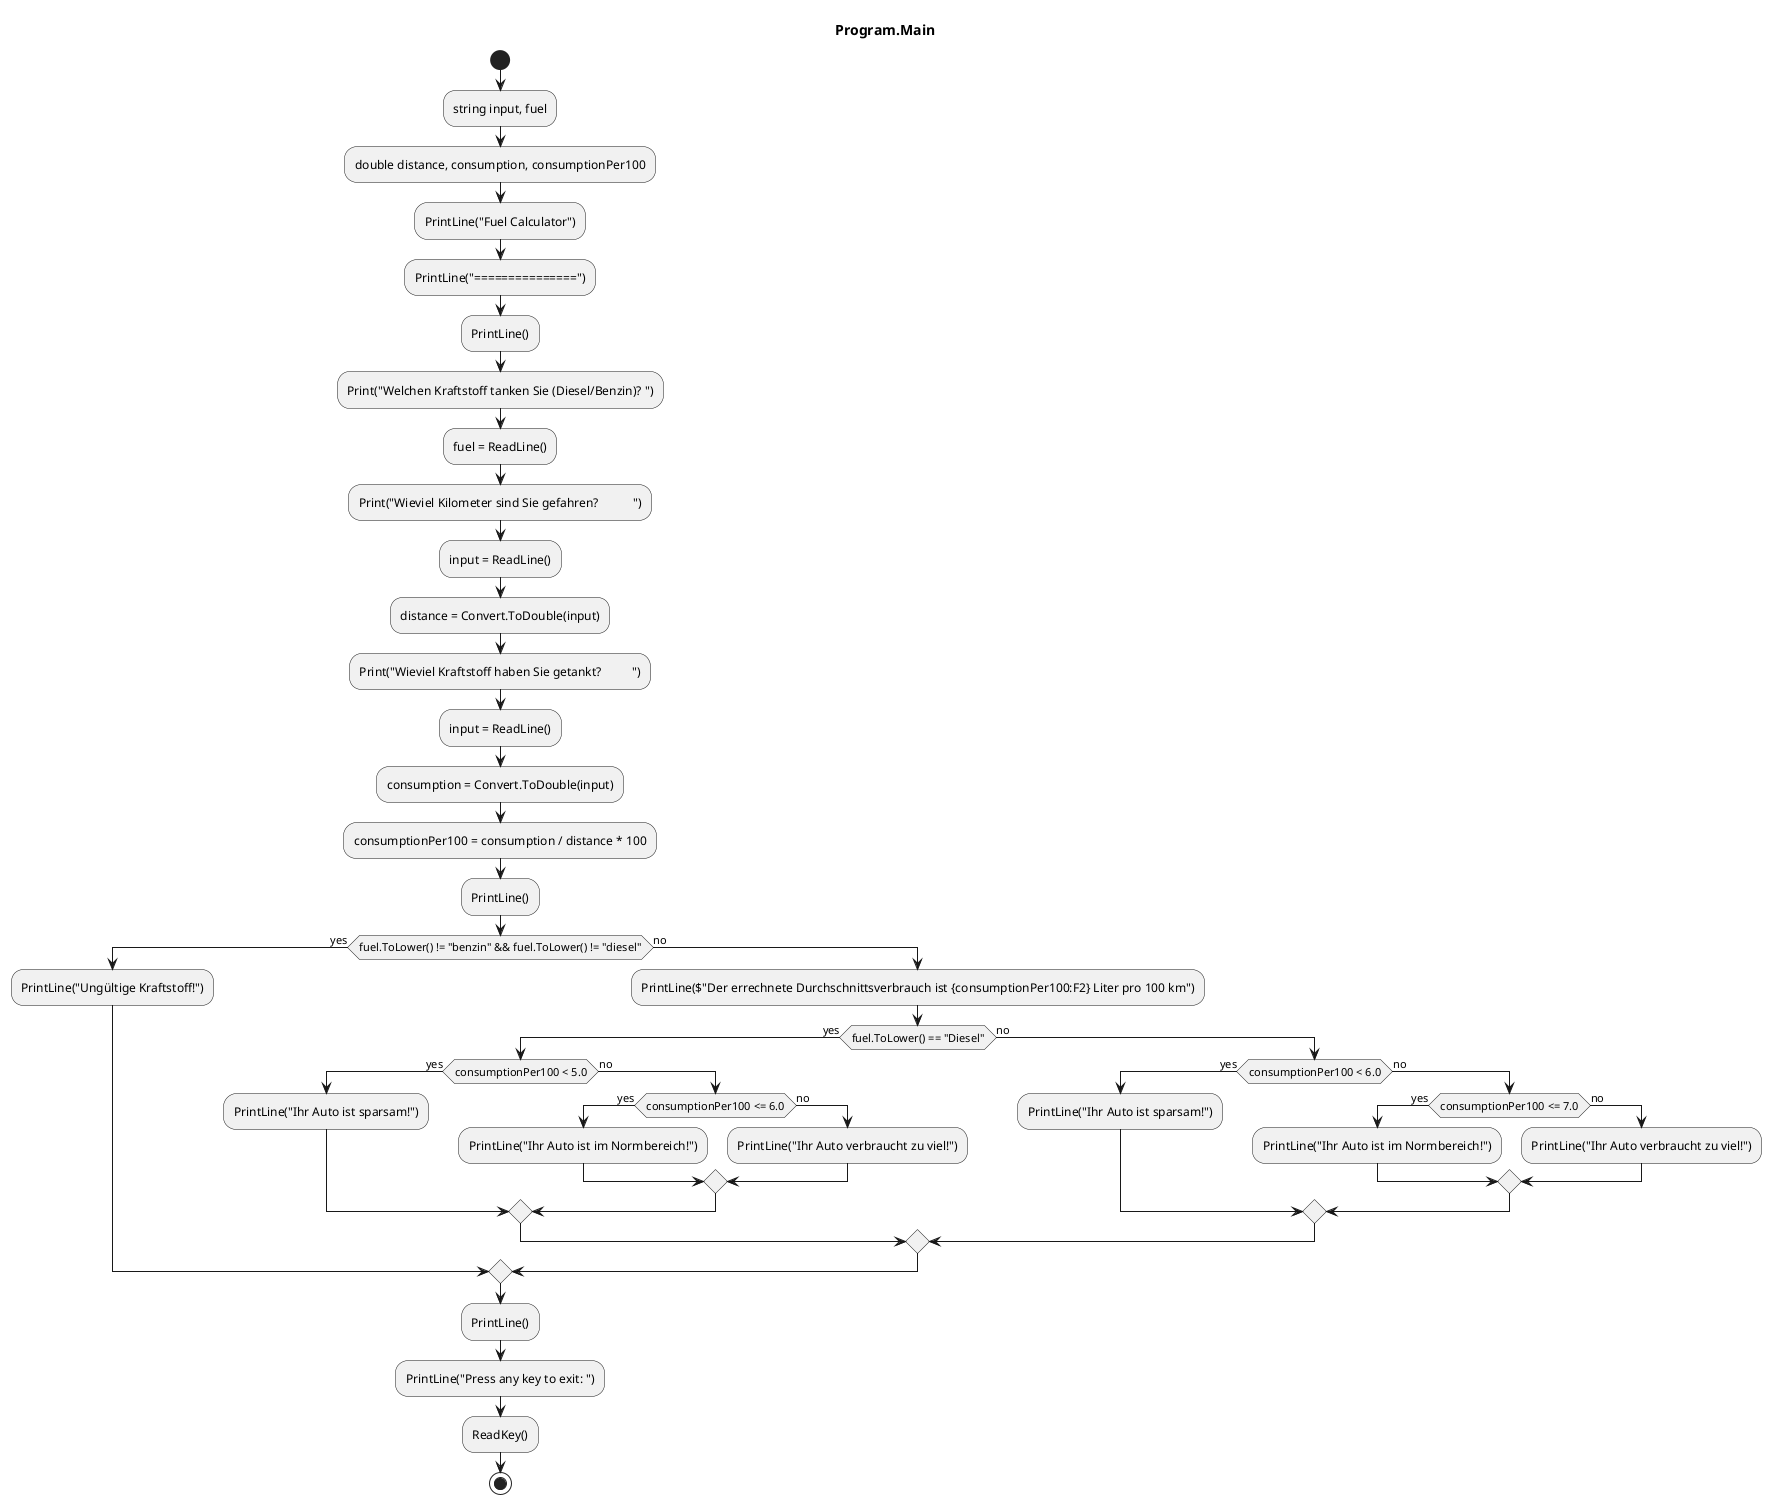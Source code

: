 @startuml Program.Main
title Program.Main
start
:string input, fuel;
:double distance, consumption, consumptionPer100;
:PrintLine("Fuel Calculator");
:PrintLine("===============");
:PrintLine();
:Print("Welchen Kraftstoff tanken Sie (Diesel/Benzin)? ");
:fuel = ReadLine();
:Print("Wieviel Kilometer sind Sie gefahren?           ");
:input = ReadLine();
:distance = Convert.ToDouble(input);
:Print("Wieviel Kraftstoff haben Sie getankt?          ");
:input = ReadLine();
:consumption = Convert.ToDouble(input);
:consumptionPer100 = consumption / distance * 100;
:PrintLine();
if (fuel.ToLower() != "benzin" && fuel.ToLower() != "diesel") then (yes)
    :PrintLine("Ungültige Kraftstoff!");
  else (no)
      :PrintLine($"Der errechnete Durchschnittsverbrauch ist {consumptionPer100:F2} Liter pro 100 km");
      if (fuel.ToLower() == "Diesel") then (yes)
          if (consumptionPer100 < 5.0) then (yes)
              :PrintLine("Ihr Auto ist sparsam!");
            else (no)
              if (consumptionPer100 <= 6.0) then (yes)
                  :PrintLine("Ihr Auto ist im Normbereich!");
                else (no)
                    :PrintLine("Ihr Auto verbraucht zu viel!");
              endif
          endif
        else (no)
            if (consumptionPer100 < 6.0) then (yes)
                :PrintLine("Ihr Auto ist sparsam!");
              else (no)
                if (consumptionPer100 <= 7.0) then (yes)
                    :PrintLine("Ihr Auto ist im Normbereich!");
                  else (no)
                      :PrintLine("Ihr Auto verbraucht zu viel!");
                endif
            endif
      endif
endif
:PrintLine();
:PrintLine("Press any key to exit: ");
:ReadKey();
stop
@enduml
